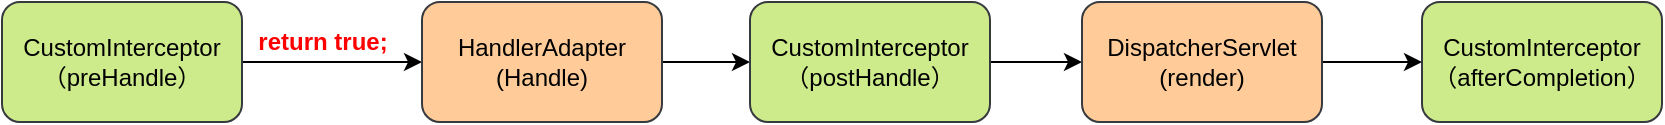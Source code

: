 <mxfile version="16.4.5" type="github">
  <diagram id="Qe44sBwqiMRDw6P2YT11" name="第 1 页">
    <mxGraphModel dx="1822" dy="762" grid="0" gridSize="10" guides="1" tooltips="1" connect="1" arrows="1" fold="1" page="0" pageScale="1" pageWidth="827" pageHeight="1169" math="0" shadow="0">
      <root>
        <mxCell id="0" />
        <mxCell id="1" parent="0" />
        <mxCell id="_Wh5qGkGixq61LIrMTZ2-6" style="edgeStyle=orthogonalEdgeStyle;rounded=0;orthogonalLoop=1;jettySize=auto;html=1;entryX=0;entryY=0.5;entryDx=0;entryDy=0;" parent="1" source="_Wh5qGkGixq61LIrMTZ2-1" target="_Wh5qGkGixq61LIrMTZ2-2" edge="1">
          <mxGeometry relative="1" as="geometry" />
        </mxCell>
        <mxCell id="_Wh5qGkGixq61LIrMTZ2-1" value="CustomInterceptor&lt;br&gt;（preHandle）" style="rounded=1;whiteSpace=wrap;html=1;fillColor=#cdeb8b;strokeColor=#36393d;" parent="1" vertex="1">
          <mxGeometry x="-10" y="80" width="120" height="60" as="geometry" />
        </mxCell>
        <mxCell id="_Wh5qGkGixq61LIrMTZ2-8" style="edgeStyle=orthogonalEdgeStyle;rounded=0;orthogonalLoop=1;jettySize=auto;html=1;entryX=0;entryY=0.5;entryDx=0;entryDy=0;fontColor=#FF0000;" parent="1" source="_Wh5qGkGixq61LIrMTZ2-2" target="_Wh5qGkGixq61LIrMTZ2-3" edge="1">
          <mxGeometry relative="1" as="geometry" />
        </mxCell>
        <mxCell id="_Wh5qGkGixq61LIrMTZ2-2" value="HandlerAdapter&lt;br&gt;(Handle)" style="rounded=1;whiteSpace=wrap;html=1;fillColor=#ffcc99;strokeColor=#36393d;" parent="1" vertex="1">
          <mxGeometry x="200" y="80" width="120" height="60" as="geometry" />
        </mxCell>
        <mxCell id="_Wh5qGkGixq61LIrMTZ2-9" style="edgeStyle=orthogonalEdgeStyle;rounded=0;orthogonalLoop=1;jettySize=auto;html=1;entryX=0;entryY=0.5;entryDx=0;entryDy=0;fontColor=#FF0000;" parent="1" source="_Wh5qGkGixq61LIrMTZ2-3" target="_Wh5qGkGixq61LIrMTZ2-5" edge="1">
          <mxGeometry relative="1" as="geometry" />
        </mxCell>
        <mxCell id="_Wh5qGkGixq61LIrMTZ2-3" value="CustomInterceptor&lt;br&gt;（postHandle）" style="rounded=1;whiteSpace=wrap;html=1;fillColor=#cdeb8b;strokeColor=#36393d;" parent="1" vertex="1">
          <mxGeometry x="364" y="80" width="120" height="60" as="geometry" />
        </mxCell>
        <mxCell id="_Wh5qGkGixq61LIrMTZ2-4" value="CustomInterceptor&lt;br&gt;（afterCompletion）" style="rounded=1;whiteSpace=wrap;html=1;fillColor=#cdeb8b;strokeColor=#36393d;" parent="1" vertex="1">
          <mxGeometry x="700" y="80" width="120" height="60" as="geometry" />
        </mxCell>
        <mxCell id="_Wh5qGkGixq61LIrMTZ2-10" style="edgeStyle=orthogonalEdgeStyle;rounded=0;orthogonalLoop=1;jettySize=auto;html=1;entryX=0;entryY=0.5;entryDx=0;entryDy=0;fontColor=#FF0000;" parent="1" source="_Wh5qGkGixq61LIrMTZ2-5" target="_Wh5qGkGixq61LIrMTZ2-4" edge="1">
          <mxGeometry relative="1" as="geometry" />
        </mxCell>
        <mxCell id="_Wh5qGkGixq61LIrMTZ2-5" value="DispatcherServlet&lt;br&gt;(render)" style="rounded=1;whiteSpace=wrap;html=1;fillColor=#ffcc99;strokeColor=#36393d;" parent="1" vertex="1">
          <mxGeometry x="530" y="80" width="120" height="60" as="geometry" />
        </mxCell>
        <mxCell id="_Wh5qGkGixq61LIrMTZ2-7" value="return true;" style="text;html=1;align=center;verticalAlign=middle;resizable=0;points=[];autosize=1;strokeColor=none;fillColor=none;fontColor=#FF0000;fontStyle=1" parent="1" vertex="1">
          <mxGeometry x="110" y="90" width="80" height="20" as="geometry" />
        </mxCell>
      </root>
    </mxGraphModel>
  </diagram>
</mxfile>
